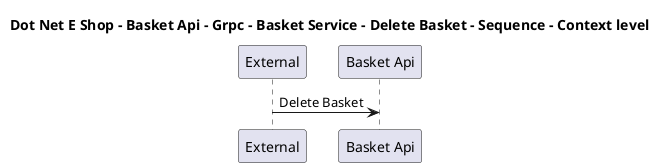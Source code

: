 @startuml

title Dot Net E Shop - Basket Api - Grpc - Basket Service - Delete Basket - Sequence - Context level

participant "External" as C4InterFlow.SoftwareSystems.ExternalSystem
participant "Basket Api" as DotNetEShop.SoftwareSystems.BasketApi

C4InterFlow.SoftwareSystems.ExternalSystem -> DotNetEShop.SoftwareSystems.BasketApi : Delete Basket


@enduml
